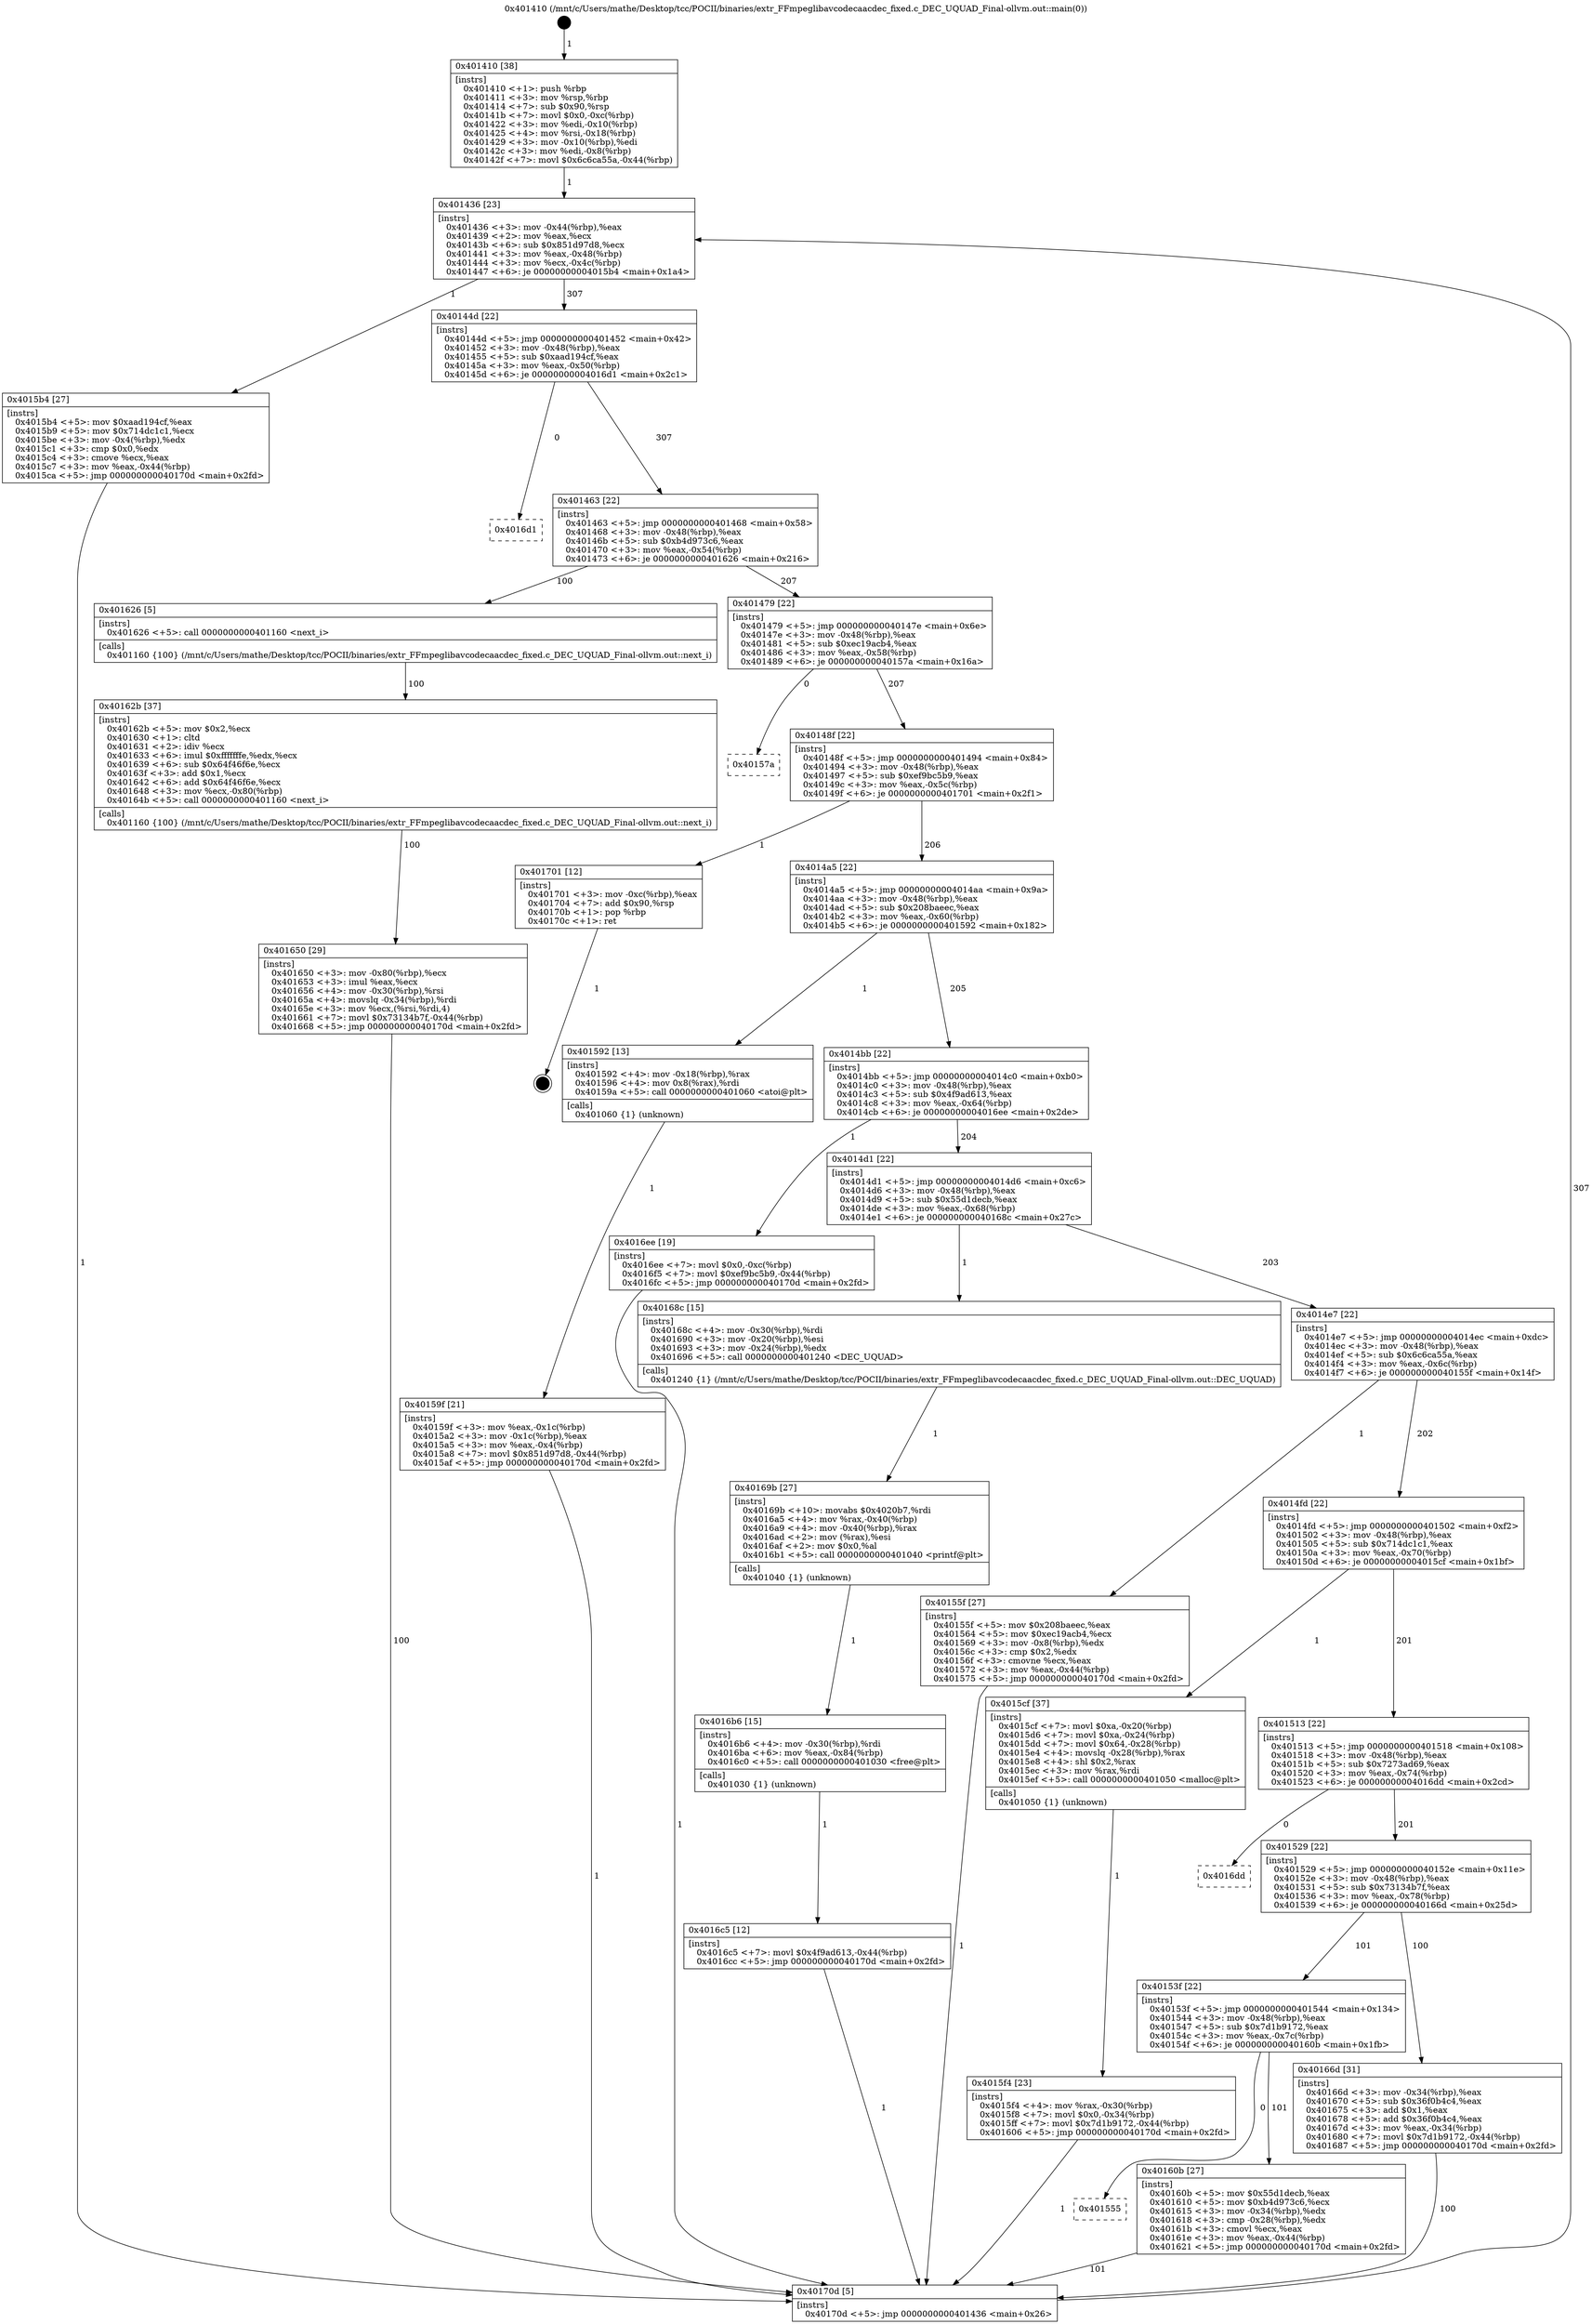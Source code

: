 digraph "0x401410" {
  label = "0x401410 (/mnt/c/Users/mathe/Desktop/tcc/POCII/binaries/extr_FFmpeglibavcodecaacdec_fixed.c_DEC_UQUAD_Final-ollvm.out::main(0))"
  labelloc = "t"
  node[shape=record]

  Entry [label="",width=0.3,height=0.3,shape=circle,fillcolor=black,style=filled]
  "0x401436" [label="{
     0x401436 [23]\l
     | [instrs]\l
     &nbsp;&nbsp;0x401436 \<+3\>: mov -0x44(%rbp),%eax\l
     &nbsp;&nbsp;0x401439 \<+2\>: mov %eax,%ecx\l
     &nbsp;&nbsp;0x40143b \<+6\>: sub $0x851d97d8,%ecx\l
     &nbsp;&nbsp;0x401441 \<+3\>: mov %eax,-0x48(%rbp)\l
     &nbsp;&nbsp;0x401444 \<+3\>: mov %ecx,-0x4c(%rbp)\l
     &nbsp;&nbsp;0x401447 \<+6\>: je 00000000004015b4 \<main+0x1a4\>\l
  }"]
  "0x4015b4" [label="{
     0x4015b4 [27]\l
     | [instrs]\l
     &nbsp;&nbsp;0x4015b4 \<+5\>: mov $0xaad194cf,%eax\l
     &nbsp;&nbsp;0x4015b9 \<+5\>: mov $0x714dc1c1,%ecx\l
     &nbsp;&nbsp;0x4015be \<+3\>: mov -0x4(%rbp),%edx\l
     &nbsp;&nbsp;0x4015c1 \<+3\>: cmp $0x0,%edx\l
     &nbsp;&nbsp;0x4015c4 \<+3\>: cmove %ecx,%eax\l
     &nbsp;&nbsp;0x4015c7 \<+3\>: mov %eax,-0x44(%rbp)\l
     &nbsp;&nbsp;0x4015ca \<+5\>: jmp 000000000040170d \<main+0x2fd\>\l
  }"]
  "0x40144d" [label="{
     0x40144d [22]\l
     | [instrs]\l
     &nbsp;&nbsp;0x40144d \<+5\>: jmp 0000000000401452 \<main+0x42\>\l
     &nbsp;&nbsp;0x401452 \<+3\>: mov -0x48(%rbp),%eax\l
     &nbsp;&nbsp;0x401455 \<+5\>: sub $0xaad194cf,%eax\l
     &nbsp;&nbsp;0x40145a \<+3\>: mov %eax,-0x50(%rbp)\l
     &nbsp;&nbsp;0x40145d \<+6\>: je 00000000004016d1 \<main+0x2c1\>\l
  }"]
  Exit [label="",width=0.3,height=0.3,shape=circle,fillcolor=black,style=filled,peripheries=2]
  "0x4016d1" [label="{
     0x4016d1\l
  }", style=dashed]
  "0x401463" [label="{
     0x401463 [22]\l
     | [instrs]\l
     &nbsp;&nbsp;0x401463 \<+5\>: jmp 0000000000401468 \<main+0x58\>\l
     &nbsp;&nbsp;0x401468 \<+3\>: mov -0x48(%rbp),%eax\l
     &nbsp;&nbsp;0x40146b \<+5\>: sub $0xb4d973c6,%eax\l
     &nbsp;&nbsp;0x401470 \<+3\>: mov %eax,-0x54(%rbp)\l
     &nbsp;&nbsp;0x401473 \<+6\>: je 0000000000401626 \<main+0x216\>\l
  }"]
  "0x4016c5" [label="{
     0x4016c5 [12]\l
     | [instrs]\l
     &nbsp;&nbsp;0x4016c5 \<+7\>: movl $0x4f9ad613,-0x44(%rbp)\l
     &nbsp;&nbsp;0x4016cc \<+5\>: jmp 000000000040170d \<main+0x2fd\>\l
  }"]
  "0x401626" [label="{
     0x401626 [5]\l
     | [instrs]\l
     &nbsp;&nbsp;0x401626 \<+5\>: call 0000000000401160 \<next_i\>\l
     | [calls]\l
     &nbsp;&nbsp;0x401160 \{100\} (/mnt/c/Users/mathe/Desktop/tcc/POCII/binaries/extr_FFmpeglibavcodecaacdec_fixed.c_DEC_UQUAD_Final-ollvm.out::next_i)\l
  }"]
  "0x401479" [label="{
     0x401479 [22]\l
     | [instrs]\l
     &nbsp;&nbsp;0x401479 \<+5\>: jmp 000000000040147e \<main+0x6e\>\l
     &nbsp;&nbsp;0x40147e \<+3\>: mov -0x48(%rbp),%eax\l
     &nbsp;&nbsp;0x401481 \<+5\>: sub $0xec19acb4,%eax\l
     &nbsp;&nbsp;0x401486 \<+3\>: mov %eax,-0x58(%rbp)\l
     &nbsp;&nbsp;0x401489 \<+6\>: je 000000000040157a \<main+0x16a\>\l
  }"]
  "0x4016b6" [label="{
     0x4016b6 [15]\l
     | [instrs]\l
     &nbsp;&nbsp;0x4016b6 \<+4\>: mov -0x30(%rbp),%rdi\l
     &nbsp;&nbsp;0x4016ba \<+6\>: mov %eax,-0x84(%rbp)\l
     &nbsp;&nbsp;0x4016c0 \<+5\>: call 0000000000401030 \<free@plt\>\l
     | [calls]\l
     &nbsp;&nbsp;0x401030 \{1\} (unknown)\l
  }"]
  "0x40157a" [label="{
     0x40157a\l
  }", style=dashed]
  "0x40148f" [label="{
     0x40148f [22]\l
     | [instrs]\l
     &nbsp;&nbsp;0x40148f \<+5\>: jmp 0000000000401494 \<main+0x84\>\l
     &nbsp;&nbsp;0x401494 \<+3\>: mov -0x48(%rbp),%eax\l
     &nbsp;&nbsp;0x401497 \<+5\>: sub $0xef9bc5b9,%eax\l
     &nbsp;&nbsp;0x40149c \<+3\>: mov %eax,-0x5c(%rbp)\l
     &nbsp;&nbsp;0x40149f \<+6\>: je 0000000000401701 \<main+0x2f1\>\l
  }"]
  "0x40169b" [label="{
     0x40169b [27]\l
     | [instrs]\l
     &nbsp;&nbsp;0x40169b \<+10\>: movabs $0x4020b7,%rdi\l
     &nbsp;&nbsp;0x4016a5 \<+4\>: mov %rax,-0x40(%rbp)\l
     &nbsp;&nbsp;0x4016a9 \<+4\>: mov -0x40(%rbp),%rax\l
     &nbsp;&nbsp;0x4016ad \<+2\>: mov (%rax),%esi\l
     &nbsp;&nbsp;0x4016af \<+2\>: mov $0x0,%al\l
     &nbsp;&nbsp;0x4016b1 \<+5\>: call 0000000000401040 \<printf@plt\>\l
     | [calls]\l
     &nbsp;&nbsp;0x401040 \{1\} (unknown)\l
  }"]
  "0x401701" [label="{
     0x401701 [12]\l
     | [instrs]\l
     &nbsp;&nbsp;0x401701 \<+3\>: mov -0xc(%rbp),%eax\l
     &nbsp;&nbsp;0x401704 \<+7\>: add $0x90,%rsp\l
     &nbsp;&nbsp;0x40170b \<+1\>: pop %rbp\l
     &nbsp;&nbsp;0x40170c \<+1\>: ret\l
  }"]
  "0x4014a5" [label="{
     0x4014a5 [22]\l
     | [instrs]\l
     &nbsp;&nbsp;0x4014a5 \<+5\>: jmp 00000000004014aa \<main+0x9a\>\l
     &nbsp;&nbsp;0x4014aa \<+3\>: mov -0x48(%rbp),%eax\l
     &nbsp;&nbsp;0x4014ad \<+5\>: sub $0x208baeec,%eax\l
     &nbsp;&nbsp;0x4014b2 \<+3\>: mov %eax,-0x60(%rbp)\l
     &nbsp;&nbsp;0x4014b5 \<+6\>: je 0000000000401592 \<main+0x182\>\l
  }"]
  "0x401650" [label="{
     0x401650 [29]\l
     | [instrs]\l
     &nbsp;&nbsp;0x401650 \<+3\>: mov -0x80(%rbp),%ecx\l
     &nbsp;&nbsp;0x401653 \<+3\>: imul %eax,%ecx\l
     &nbsp;&nbsp;0x401656 \<+4\>: mov -0x30(%rbp),%rsi\l
     &nbsp;&nbsp;0x40165a \<+4\>: movslq -0x34(%rbp),%rdi\l
     &nbsp;&nbsp;0x40165e \<+3\>: mov %ecx,(%rsi,%rdi,4)\l
     &nbsp;&nbsp;0x401661 \<+7\>: movl $0x73134b7f,-0x44(%rbp)\l
     &nbsp;&nbsp;0x401668 \<+5\>: jmp 000000000040170d \<main+0x2fd\>\l
  }"]
  "0x401592" [label="{
     0x401592 [13]\l
     | [instrs]\l
     &nbsp;&nbsp;0x401592 \<+4\>: mov -0x18(%rbp),%rax\l
     &nbsp;&nbsp;0x401596 \<+4\>: mov 0x8(%rax),%rdi\l
     &nbsp;&nbsp;0x40159a \<+5\>: call 0000000000401060 \<atoi@plt\>\l
     | [calls]\l
     &nbsp;&nbsp;0x401060 \{1\} (unknown)\l
  }"]
  "0x4014bb" [label="{
     0x4014bb [22]\l
     | [instrs]\l
     &nbsp;&nbsp;0x4014bb \<+5\>: jmp 00000000004014c0 \<main+0xb0\>\l
     &nbsp;&nbsp;0x4014c0 \<+3\>: mov -0x48(%rbp),%eax\l
     &nbsp;&nbsp;0x4014c3 \<+5\>: sub $0x4f9ad613,%eax\l
     &nbsp;&nbsp;0x4014c8 \<+3\>: mov %eax,-0x64(%rbp)\l
     &nbsp;&nbsp;0x4014cb \<+6\>: je 00000000004016ee \<main+0x2de\>\l
  }"]
  "0x40162b" [label="{
     0x40162b [37]\l
     | [instrs]\l
     &nbsp;&nbsp;0x40162b \<+5\>: mov $0x2,%ecx\l
     &nbsp;&nbsp;0x401630 \<+1\>: cltd\l
     &nbsp;&nbsp;0x401631 \<+2\>: idiv %ecx\l
     &nbsp;&nbsp;0x401633 \<+6\>: imul $0xfffffffe,%edx,%ecx\l
     &nbsp;&nbsp;0x401639 \<+6\>: sub $0x64f46f6e,%ecx\l
     &nbsp;&nbsp;0x40163f \<+3\>: add $0x1,%ecx\l
     &nbsp;&nbsp;0x401642 \<+6\>: add $0x64f46f6e,%ecx\l
     &nbsp;&nbsp;0x401648 \<+3\>: mov %ecx,-0x80(%rbp)\l
     &nbsp;&nbsp;0x40164b \<+5\>: call 0000000000401160 \<next_i\>\l
     | [calls]\l
     &nbsp;&nbsp;0x401160 \{100\} (/mnt/c/Users/mathe/Desktop/tcc/POCII/binaries/extr_FFmpeglibavcodecaacdec_fixed.c_DEC_UQUAD_Final-ollvm.out::next_i)\l
  }"]
  "0x4016ee" [label="{
     0x4016ee [19]\l
     | [instrs]\l
     &nbsp;&nbsp;0x4016ee \<+7\>: movl $0x0,-0xc(%rbp)\l
     &nbsp;&nbsp;0x4016f5 \<+7\>: movl $0xef9bc5b9,-0x44(%rbp)\l
     &nbsp;&nbsp;0x4016fc \<+5\>: jmp 000000000040170d \<main+0x2fd\>\l
  }"]
  "0x4014d1" [label="{
     0x4014d1 [22]\l
     | [instrs]\l
     &nbsp;&nbsp;0x4014d1 \<+5\>: jmp 00000000004014d6 \<main+0xc6\>\l
     &nbsp;&nbsp;0x4014d6 \<+3\>: mov -0x48(%rbp),%eax\l
     &nbsp;&nbsp;0x4014d9 \<+5\>: sub $0x55d1decb,%eax\l
     &nbsp;&nbsp;0x4014de \<+3\>: mov %eax,-0x68(%rbp)\l
     &nbsp;&nbsp;0x4014e1 \<+6\>: je 000000000040168c \<main+0x27c\>\l
  }"]
  "0x401555" [label="{
     0x401555\l
  }", style=dashed]
  "0x40168c" [label="{
     0x40168c [15]\l
     | [instrs]\l
     &nbsp;&nbsp;0x40168c \<+4\>: mov -0x30(%rbp),%rdi\l
     &nbsp;&nbsp;0x401690 \<+3\>: mov -0x20(%rbp),%esi\l
     &nbsp;&nbsp;0x401693 \<+3\>: mov -0x24(%rbp),%edx\l
     &nbsp;&nbsp;0x401696 \<+5\>: call 0000000000401240 \<DEC_UQUAD\>\l
     | [calls]\l
     &nbsp;&nbsp;0x401240 \{1\} (/mnt/c/Users/mathe/Desktop/tcc/POCII/binaries/extr_FFmpeglibavcodecaacdec_fixed.c_DEC_UQUAD_Final-ollvm.out::DEC_UQUAD)\l
  }"]
  "0x4014e7" [label="{
     0x4014e7 [22]\l
     | [instrs]\l
     &nbsp;&nbsp;0x4014e7 \<+5\>: jmp 00000000004014ec \<main+0xdc\>\l
     &nbsp;&nbsp;0x4014ec \<+3\>: mov -0x48(%rbp),%eax\l
     &nbsp;&nbsp;0x4014ef \<+5\>: sub $0x6c6ca55a,%eax\l
     &nbsp;&nbsp;0x4014f4 \<+3\>: mov %eax,-0x6c(%rbp)\l
     &nbsp;&nbsp;0x4014f7 \<+6\>: je 000000000040155f \<main+0x14f\>\l
  }"]
  "0x40160b" [label="{
     0x40160b [27]\l
     | [instrs]\l
     &nbsp;&nbsp;0x40160b \<+5\>: mov $0x55d1decb,%eax\l
     &nbsp;&nbsp;0x401610 \<+5\>: mov $0xb4d973c6,%ecx\l
     &nbsp;&nbsp;0x401615 \<+3\>: mov -0x34(%rbp),%edx\l
     &nbsp;&nbsp;0x401618 \<+3\>: cmp -0x28(%rbp),%edx\l
     &nbsp;&nbsp;0x40161b \<+3\>: cmovl %ecx,%eax\l
     &nbsp;&nbsp;0x40161e \<+3\>: mov %eax,-0x44(%rbp)\l
     &nbsp;&nbsp;0x401621 \<+5\>: jmp 000000000040170d \<main+0x2fd\>\l
  }"]
  "0x40155f" [label="{
     0x40155f [27]\l
     | [instrs]\l
     &nbsp;&nbsp;0x40155f \<+5\>: mov $0x208baeec,%eax\l
     &nbsp;&nbsp;0x401564 \<+5\>: mov $0xec19acb4,%ecx\l
     &nbsp;&nbsp;0x401569 \<+3\>: mov -0x8(%rbp),%edx\l
     &nbsp;&nbsp;0x40156c \<+3\>: cmp $0x2,%edx\l
     &nbsp;&nbsp;0x40156f \<+3\>: cmovne %ecx,%eax\l
     &nbsp;&nbsp;0x401572 \<+3\>: mov %eax,-0x44(%rbp)\l
     &nbsp;&nbsp;0x401575 \<+5\>: jmp 000000000040170d \<main+0x2fd\>\l
  }"]
  "0x4014fd" [label="{
     0x4014fd [22]\l
     | [instrs]\l
     &nbsp;&nbsp;0x4014fd \<+5\>: jmp 0000000000401502 \<main+0xf2\>\l
     &nbsp;&nbsp;0x401502 \<+3\>: mov -0x48(%rbp),%eax\l
     &nbsp;&nbsp;0x401505 \<+5\>: sub $0x714dc1c1,%eax\l
     &nbsp;&nbsp;0x40150a \<+3\>: mov %eax,-0x70(%rbp)\l
     &nbsp;&nbsp;0x40150d \<+6\>: je 00000000004015cf \<main+0x1bf\>\l
  }"]
  "0x40170d" [label="{
     0x40170d [5]\l
     | [instrs]\l
     &nbsp;&nbsp;0x40170d \<+5\>: jmp 0000000000401436 \<main+0x26\>\l
  }"]
  "0x401410" [label="{
     0x401410 [38]\l
     | [instrs]\l
     &nbsp;&nbsp;0x401410 \<+1\>: push %rbp\l
     &nbsp;&nbsp;0x401411 \<+3\>: mov %rsp,%rbp\l
     &nbsp;&nbsp;0x401414 \<+7\>: sub $0x90,%rsp\l
     &nbsp;&nbsp;0x40141b \<+7\>: movl $0x0,-0xc(%rbp)\l
     &nbsp;&nbsp;0x401422 \<+3\>: mov %edi,-0x10(%rbp)\l
     &nbsp;&nbsp;0x401425 \<+4\>: mov %rsi,-0x18(%rbp)\l
     &nbsp;&nbsp;0x401429 \<+3\>: mov -0x10(%rbp),%edi\l
     &nbsp;&nbsp;0x40142c \<+3\>: mov %edi,-0x8(%rbp)\l
     &nbsp;&nbsp;0x40142f \<+7\>: movl $0x6c6ca55a,-0x44(%rbp)\l
  }"]
  "0x40159f" [label="{
     0x40159f [21]\l
     | [instrs]\l
     &nbsp;&nbsp;0x40159f \<+3\>: mov %eax,-0x1c(%rbp)\l
     &nbsp;&nbsp;0x4015a2 \<+3\>: mov -0x1c(%rbp),%eax\l
     &nbsp;&nbsp;0x4015a5 \<+3\>: mov %eax,-0x4(%rbp)\l
     &nbsp;&nbsp;0x4015a8 \<+7\>: movl $0x851d97d8,-0x44(%rbp)\l
     &nbsp;&nbsp;0x4015af \<+5\>: jmp 000000000040170d \<main+0x2fd\>\l
  }"]
  "0x40153f" [label="{
     0x40153f [22]\l
     | [instrs]\l
     &nbsp;&nbsp;0x40153f \<+5\>: jmp 0000000000401544 \<main+0x134\>\l
     &nbsp;&nbsp;0x401544 \<+3\>: mov -0x48(%rbp),%eax\l
     &nbsp;&nbsp;0x401547 \<+5\>: sub $0x7d1b9172,%eax\l
     &nbsp;&nbsp;0x40154c \<+3\>: mov %eax,-0x7c(%rbp)\l
     &nbsp;&nbsp;0x40154f \<+6\>: je 000000000040160b \<main+0x1fb\>\l
  }"]
  "0x4015cf" [label="{
     0x4015cf [37]\l
     | [instrs]\l
     &nbsp;&nbsp;0x4015cf \<+7\>: movl $0xa,-0x20(%rbp)\l
     &nbsp;&nbsp;0x4015d6 \<+7\>: movl $0xa,-0x24(%rbp)\l
     &nbsp;&nbsp;0x4015dd \<+7\>: movl $0x64,-0x28(%rbp)\l
     &nbsp;&nbsp;0x4015e4 \<+4\>: movslq -0x28(%rbp),%rax\l
     &nbsp;&nbsp;0x4015e8 \<+4\>: shl $0x2,%rax\l
     &nbsp;&nbsp;0x4015ec \<+3\>: mov %rax,%rdi\l
     &nbsp;&nbsp;0x4015ef \<+5\>: call 0000000000401050 \<malloc@plt\>\l
     | [calls]\l
     &nbsp;&nbsp;0x401050 \{1\} (unknown)\l
  }"]
  "0x401513" [label="{
     0x401513 [22]\l
     | [instrs]\l
     &nbsp;&nbsp;0x401513 \<+5\>: jmp 0000000000401518 \<main+0x108\>\l
     &nbsp;&nbsp;0x401518 \<+3\>: mov -0x48(%rbp),%eax\l
     &nbsp;&nbsp;0x40151b \<+5\>: sub $0x7273ad69,%eax\l
     &nbsp;&nbsp;0x401520 \<+3\>: mov %eax,-0x74(%rbp)\l
     &nbsp;&nbsp;0x401523 \<+6\>: je 00000000004016dd \<main+0x2cd\>\l
  }"]
  "0x4015f4" [label="{
     0x4015f4 [23]\l
     | [instrs]\l
     &nbsp;&nbsp;0x4015f4 \<+4\>: mov %rax,-0x30(%rbp)\l
     &nbsp;&nbsp;0x4015f8 \<+7\>: movl $0x0,-0x34(%rbp)\l
     &nbsp;&nbsp;0x4015ff \<+7\>: movl $0x7d1b9172,-0x44(%rbp)\l
     &nbsp;&nbsp;0x401606 \<+5\>: jmp 000000000040170d \<main+0x2fd\>\l
  }"]
  "0x40166d" [label="{
     0x40166d [31]\l
     | [instrs]\l
     &nbsp;&nbsp;0x40166d \<+3\>: mov -0x34(%rbp),%eax\l
     &nbsp;&nbsp;0x401670 \<+5\>: sub $0x36f0b4c4,%eax\l
     &nbsp;&nbsp;0x401675 \<+3\>: add $0x1,%eax\l
     &nbsp;&nbsp;0x401678 \<+5\>: add $0x36f0b4c4,%eax\l
     &nbsp;&nbsp;0x40167d \<+3\>: mov %eax,-0x34(%rbp)\l
     &nbsp;&nbsp;0x401680 \<+7\>: movl $0x7d1b9172,-0x44(%rbp)\l
     &nbsp;&nbsp;0x401687 \<+5\>: jmp 000000000040170d \<main+0x2fd\>\l
  }"]
  "0x4016dd" [label="{
     0x4016dd\l
  }", style=dashed]
  "0x401529" [label="{
     0x401529 [22]\l
     | [instrs]\l
     &nbsp;&nbsp;0x401529 \<+5\>: jmp 000000000040152e \<main+0x11e\>\l
     &nbsp;&nbsp;0x40152e \<+3\>: mov -0x48(%rbp),%eax\l
     &nbsp;&nbsp;0x401531 \<+5\>: sub $0x73134b7f,%eax\l
     &nbsp;&nbsp;0x401536 \<+3\>: mov %eax,-0x78(%rbp)\l
     &nbsp;&nbsp;0x401539 \<+6\>: je 000000000040166d \<main+0x25d\>\l
  }"]
  Entry -> "0x401410" [label=" 1"]
  "0x401436" -> "0x4015b4" [label=" 1"]
  "0x401436" -> "0x40144d" [label=" 307"]
  "0x401701" -> Exit [label=" 1"]
  "0x40144d" -> "0x4016d1" [label=" 0"]
  "0x40144d" -> "0x401463" [label=" 307"]
  "0x4016ee" -> "0x40170d" [label=" 1"]
  "0x401463" -> "0x401626" [label=" 100"]
  "0x401463" -> "0x401479" [label=" 207"]
  "0x4016c5" -> "0x40170d" [label=" 1"]
  "0x401479" -> "0x40157a" [label=" 0"]
  "0x401479" -> "0x40148f" [label=" 207"]
  "0x4016b6" -> "0x4016c5" [label=" 1"]
  "0x40148f" -> "0x401701" [label=" 1"]
  "0x40148f" -> "0x4014a5" [label=" 206"]
  "0x40169b" -> "0x4016b6" [label=" 1"]
  "0x4014a5" -> "0x401592" [label=" 1"]
  "0x4014a5" -> "0x4014bb" [label=" 205"]
  "0x40168c" -> "0x40169b" [label=" 1"]
  "0x4014bb" -> "0x4016ee" [label=" 1"]
  "0x4014bb" -> "0x4014d1" [label=" 204"]
  "0x40166d" -> "0x40170d" [label=" 100"]
  "0x4014d1" -> "0x40168c" [label=" 1"]
  "0x4014d1" -> "0x4014e7" [label=" 203"]
  "0x401650" -> "0x40170d" [label=" 100"]
  "0x4014e7" -> "0x40155f" [label=" 1"]
  "0x4014e7" -> "0x4014fd" [label=" 202"]
  "0x40155f" -> "0x40170d" [label=" 1"]
  "0x401410" -> "0x401436" [label=" 1"]
  "0x40170d" -> "0x401436" [label=" 307"]
  "0x401592" -> "0x40159f" [label=" 1"]
  "0x40159f" -> "0x40170d" [label=" 1"]
  "0x4015b4" -> "0x40170d" [label=" 1"]
  "0x40162b" -> "0x401650" [label=" 100"]
  "0x4014fd" -> "0x4015cf" [label=" 1"]
  "0x4014fd" -> "0x401513" [label=" 201"]
  "0x4015cf" -> "0x4015f4" [label=" 1"]
  "0x4015f4" -> "0x40170d" [label=" 1"]
  "0x40160b" -> "0x40170d" [label=" 101"]
  "0x401513" -> "0x4016dd" [label=" 0"]
  "0x401513" -> "0x401529" [label=" 201"]
  "0x40153f" -> "0x401555" [label=" 0"]
  "0x401529" -> "0x40166d" [label=" 100"]
  "0x401529" -> "0x40153f" [label=" 101"]
  "0x401626" -> "0x40162b" [label=" 100"]
  "0x40153f" -> "0x40160b" [label=" 101"]
}
